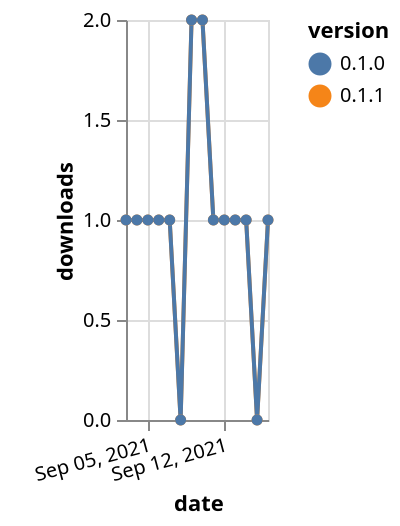 {"$schema": "https://vega.github.io/schema/vega-lite/v5.json", "description": "A simple bar chart with embedded data.", "data": {"values": [{"date": "2021-09-03", "total": 135, "delta": 1, "version": "0.1.1"}, {"date": "2021-09-04", "total": 136, "delta": 1, "version": "0.1.1"}, {"date": "2021-09-05", "total": 137, "delta": 1, "version": "0.1.1"}, {"date": "2021-09-06", "total": 138, "delta": 1, "version": "0.1.1"}, {"date": "2021-09-07", "total": 139, "delta": 1, "version": "0.1.1"}, {"date": "2021-09-08", "total": 139, "delta": 0, "version": "0.1.1"}, {"date": "2021-09-09", "total": 141, "delta": 2, "version": "0.1.1"}, {"date": "2021-09-10", "total": 143, "delta": 2, "version": "0.1.1"}, {"date": "2021-09-11", "total": 144, "delta": 1, "version": "0.1.1"}, {"date": "2021-09-12", "total": 145, "delta": 1, "version": "0.1.1"}, {"date": "2021-09-13", "total": 146, "delta": 1, "version": "0.1.1"}, {"date": "2021-09-14", "total": 147, "delta": 1, "version": "0.1.1"}, {"date": "2021-09-15", "total": 147, "delta": 0, "version": "0.1.1"}, {"date": "2021-09-16", "total": 148, "delta": 1, "version": "0.1.1"}, {"date": "2021-09-03", "total": 129, "delta": 1, "version": "0.1.0"}, {"date": "2021-09-04", "total": 130, "delta": 1, "version": "0.1.0"}, {"date": "2021-09-05", "total": 131, "delta": 1, "version": "0.1.0"}, {"date": "2021-09-06", "total": 132, "delta": 1, "version": "0.1.0"}, {"date": "2021-09-07", "total": 133, "delta": 1, "version": "0.1.0"}, {"date": "2021-09-08", "total": 133, "delta": 0, "version": "0.1.0"}, {"date": "2021-09-09", "total": 135, "delta": 2, "version": "0.1.0"}, {"date": "2021-09-10", "total": 137, "delta": 2, "version": "0.1.0"}, {"date": "2021-09-11", "total": 138, "delta": 1, "version": "0.1.0"}, {"date": "2021-09-12", "total": 139, "delta": 1, "version": "0.1.0"}, {"date": "2021-09-13", "total": 140, "delta": 1, "version": "0.1.0"}, {"date": "2021-09-14", "total": 141, "delta": 1, "version": "0.1.0"}, {"date": "2021-09-15", "total": 141, "delta": 0, "version": "0.1.0"}, {"date": "2021-09-16", "total": 142, "delta": 1, "version": "0.1.0"}]}, "width": "container", "mark": {"type": "line", "point": {"filled": true}}, "encoding": {"x": {"field": "date", "type": "temporal", "timeUnit": "yearmonthdate", "title": "date", "axis": {"labelAngle": -15}}, "y": {"field": "delta", "type": "quantitative", "title": "downloads"}, "color": {"field": "version", "type": "nominal"}, "tooltip": {"field": "delta"}}}